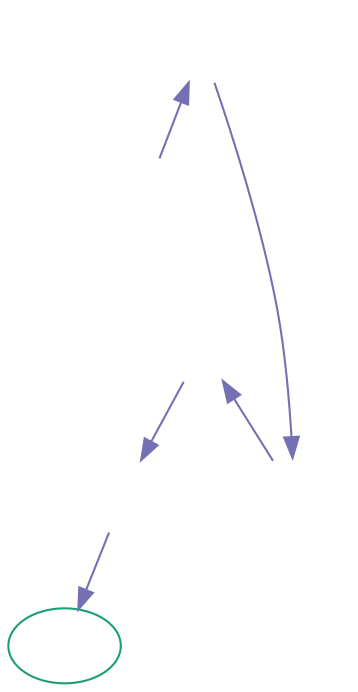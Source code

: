 digraph G {
    dpi=500
    bgcolor="transparent"
    node [colorscheme=dark23]
    edge [colorscheme=dark23]

    edge [color=white]
    node [color=white, fontcolor=white]


    1 -> 2 [dir=back, color=3]
    2 -> 3 [dir=none, style=dotted]
    1 -> 4 [color=3]
    3 -> 4 [dir=back, color=3]
    2 -> 5 [dir=none, style=dotted]
    2 -> 6 [dir=none, style=dotted]
    3 -> 6 [color=3]
    6 -> 5 [color=3]

    5 [color=1]
}
